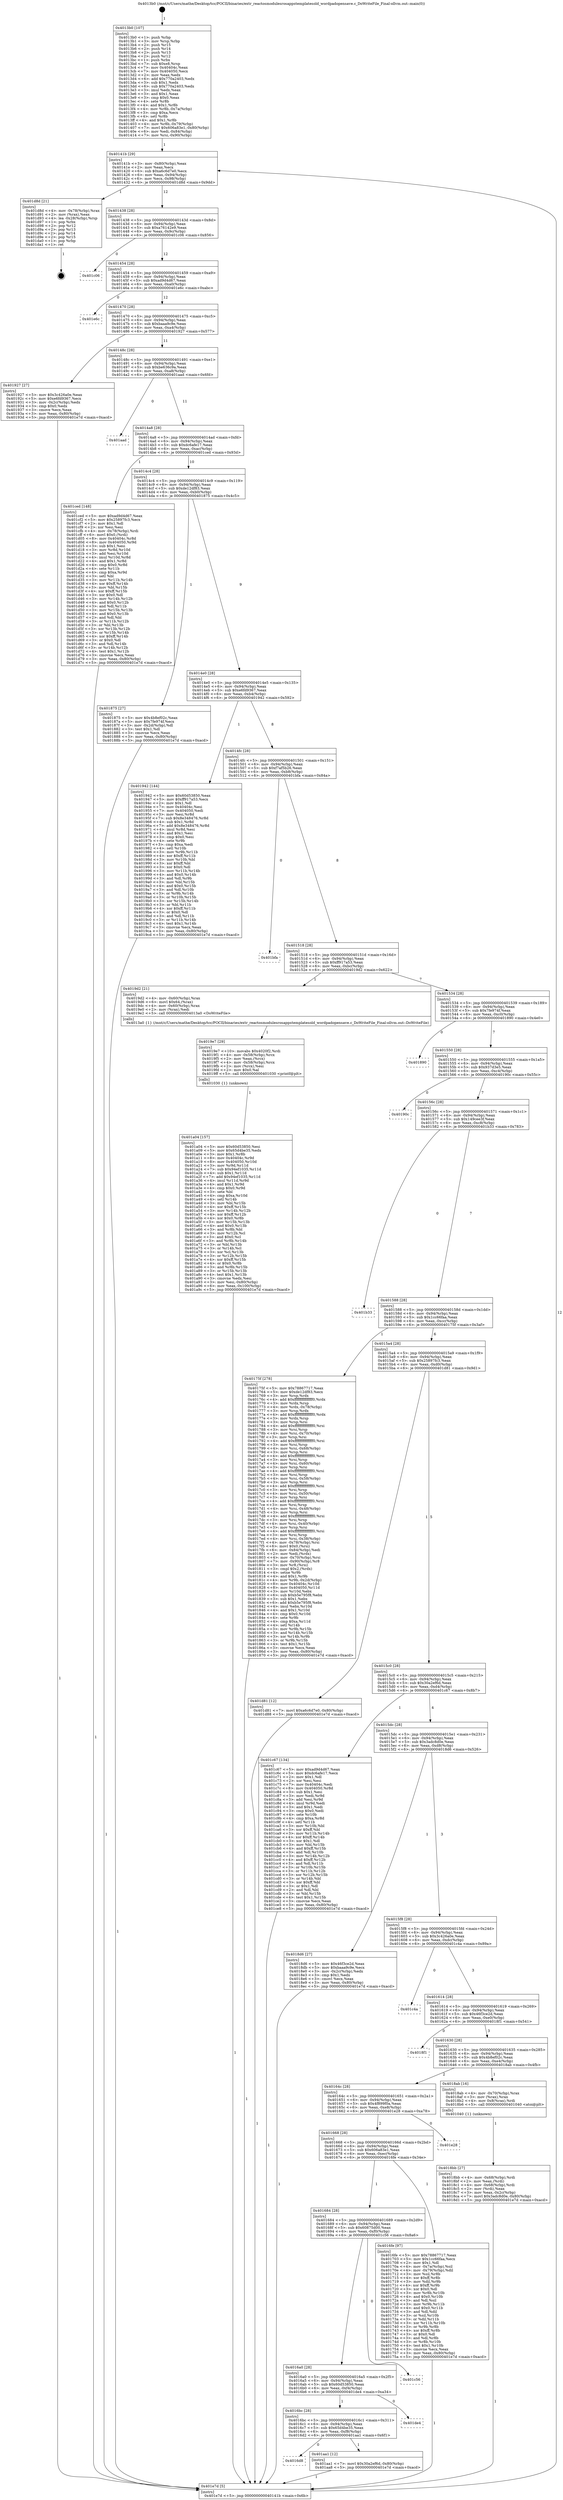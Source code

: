digraph "0x4013b0" {
  label = "0x4013b0 (/mnt/c/Users/mathe/Desktop/tcc/POCII/binaries/extr_reactosmodulesrosappstemplatesold_wordpadopensave.c_DoWriteFile_Final-ollvm.out::main(0))"
  labelloc = "t"
  node[shape=record]

  Entry [label="",width=0.3,height=0.3,shape=circle,fillcolor=black,style=filled]
  "0x40141b" [label="{
     0x40141b [29]\l
     | [instrs]\l
     &nbsp;&nbsp;0x40141b \<+3\>: mov -0x80(%rbp),%eax\l
     &nbsp;&nbsp;0x40141e \<+2\>: mov %eax,%ecx\l
     &nbsp;&nbsp;0x401420 \<+6\>: sub $0xa6c6d7e0,%ecx\l
     &nbsp;&nbsp;0x401426 \<+6\>: mov %eax,-0x94(%rbp)\l
     &nbsp;&nbsp;0x40142c \<+6\>: mov %ecx,-0x98(%rbp)\l
     &nbsp;&nbsp;0x401432 \<+6\>: je 0000000000401d8d \<main+0x9dd\>\l
  }"]
  "0x401d8d" [label="{
     0x401d8d [21]\l
     | [instrs]\l
     &nbsp;&nbsp;0x401d8d \<+4\>: mov -0x78(%rbp),%rax\l
     &nbsp;&nbsp;0x401d91 \<+2\>: mov (%rax),%eax\l
     &nbsp;&nbsp;0x401d93 \<+4\>: lea -0x28(%rbp),%rsp\l
     &nbsp;&nbsp;0x401d97 \<+1\>: pop %rbx\l
     &nbsp;&nbsp;0x401d98 \<+2\>: pop %r12\l
     &nbsp;&nbsp;0x401d9a \<+2\>: pop %r13\l
     &nbsp;&nbsp;0x401d9c \<+2\>: pop %r14\l
     &nbsp;&nbsp;0x401d9e \<+2\>: pop %r15\l
     &nbsp;&nbsp;0x401da0 \<+1\>: pop %rbp\l
     &nbsp;&nbsp;0x401da1 \<+1\>: ret\l
  }"]
  "0x401438" [label="{
     0x401438 [28]\l
     | [instrs]\l
     &nbsp;&nbsp;0x401438 \<+5\>: jmp 000000000040143d \<main+0x8d\>\l
     &nbsp;&nbsp;0x40143d \<+6\>: mov -0x94(%rbp),%eax\l
     &nbsp;&nbsp;0x401443 \<+5\>: sub $0xa76142e9,%eax\l
     &nbsp;&nbsp;0x401448 \<+6\>: mov %eax,-0x9c(%rbp)\l
     &nbsp;&nbsp;0x40144e \<+6\>: je 0000000000401c06 \<main+0x856\>\l
  }"]
  Exit [label="",width=0.3,height=0.3,shape=circle,fillcolor=black,style=filled,peripheries=2]
  "0x401c06" [label="{
     0x401c06\l
  }", style=dashed]
  "0x401454" [label="{
     0x401454 [28]\l
     | [instrs]\l
     &nbsp;&nbsp;0x401454 \<+5\>: jmp 0000000000401459 \<main+0xa9\>\l
     &nbsp;&nbsp;0x401459 \<+6\>: mov -0x94(%rbp),%eax\l
     &nbsp;&nbsp;0x40145f \<+5\>: sub $0xad9d4d67,%eax\l
     &nbsp;&nbsp;0x401464 \<+6\>: mov %eax,-0xa0(%rbp)\l
     &nbsp;&nbsp;0x40146a \<+6\>: je 0000000000401e6c \<main+0xabc\>\l
  }"]
  "0x4016d8" [label="{
     0x4016d8\l
  }", style=dashed]
  "0x401e6c" [label="{
     0x401e6c\l
  }", style=dashed]
  "0x401470" [label="{
     0x401470 [28]\l
     | [instrs]\l
     &nbsp;&nbsp;0x401470 \<+5\>: jmp 0000000000401475 \<main+0xc5\>\l
     &nbsp;&nbsp;0x401475 \<+6\>: mov -0x94(%rbp),%eax\l
     &nbsp;&nbsp;0x40147b \<+5\>: sub $0xbaaa9c9e,%eax\l
     &nbsp;&nbsp;0x401480 \<+6\>: mov %eax,-0xa4(%rbp)\l
     &nbsp;&nbsp;0x401486 \<+6\>: je 0000000000401927 \<main+0x577\>\l
  }"]
  "0x401aa1" [label="{
     0x401aa1 [12]\l
     | [instrs]\l
     &nbsp;&nbsp;0x401aa1 \<+7\>: movl $0x30a2ef6d,-0x80(%rbp)\l
     &nbsp;&nbsp;0x401aa8 \<+5\>: jmp 0000000000401e7d \<main+0xacd\>\l
  }"]
  "0x401927" [label="{
     0x401927 [27]\l
     | [instrs]\l
     &nbsp;&nbsp;0x401927 \<+5\>: mov $0x3c426a0e,%eax\l
     &nbsp;&nbsp;0x40192c \<+5\>: mov $0xe6fd9367,%ecx\l
     &nbsp;&nbsp;0x401931 \<+3\>: mov -0x2c(%rbp),%edx\l
     &nbsp;&nbsp;0x401934 \<+3\>: cmp $0x0,%edx\l
     &nbsp;&nbsp;0x401937 \<+3\>: cmove %ecx,%eax\l
     &nbsp;&nbsp;0x40193a \<+3\>: mov %eax,-0x80(%rbp)\l
     &nbsp;&nbsp;0x40193d \<+5\>: jmp 0000000000401e7d \<main+0xacd\>\l
  }"]
  "0x40148c" [label="{
     0x40148c [28]\l
     | [instrs]\l
     &nbsp;&nbsp;0x40148c \<+5\>: jmp 0000000000401491 \<main+0xe1\>\l
     &nbsp;&nbsp;0x401491 \<+6\>: mov -0x94(%rbp),%eax\l
     &nbsp;&nbsp;0x401497 \<+5\>: sub $0xbe636c9a,%eax\l
     &nbsp;&nbsp;0x40149c \<+6\>: mov %eax,-0xa8(%rbp)\l
     &nbsp;&nbsp;0x4014a2 \<+6\>: je 0000000000401aad \<main+0x6fd\>\l
  }"]
  "0x4016bc" [label="{
     0x4016bc [28]\l
     | [instrs]\l
     &nbsp;&nbsp;0x4016bc \<+5\>: jmp 00000000004016c1 \<main+0x311\>\l
     &nbsp;&nbsp;0x4016c1 \<+6\>: mov -0x94(%rbp),%eax\l
     &nbsp;&nbsp;0x4016c7 \<+5\>: sub $0x65d4be35,%eax\l
     &nbsp;&nbsp;0x4016cc \<+6\>: mov %eax,-0xf8(%rbp)\l
     &nbsp;&nbsp;0x4016d2 \<+6\>: je 0000000000401aa1 \<main+0x6f1\>\l
  }"]
  "0x401aad" [label="{
     0x401aad\l
  }", style=dashed]
  "0x4014a8" [label="{
     0x4014a8 [28]\l
     | [instrs]\l
     &nbsp;&nbsp;0x4014a8 \<+5\>: jmp 00000000004014ad \<main+0xfd\>\l
     &nbsp;&nbsp;0x4014ad \<+6\>: mov -0x94(%rbp),%eax\l
     &nbsp;&nbsp;0x4014b3 \<+5\>: sub $0xdc6afe17,%eax\l
     &nbsp;&nbsp;0x4014b8 \<+6\>: mov %eax,-0xac(%rbp)\l
     &nbsp;&nbsp;0x4014be \<+6\>: je 0000000000401ced \<main+0x93d\>\l
  }"]
  "0x401de4" [label="{
     0x401de4\l
  }", style=dashed]
  "0x401ced" [label="{
     0x401ced [148]\l
     | [instrs]\l
     &nbsp;&nbsp;0x401ced \<+5\>: mov $0xad9d4d67,%eax\l
     &nbsp;&nbsp;0x401cf2 \<+5\>: mov $0x25897fc3,%ecx\l
     &nbsp;&nbsp;0x401cf7 \<+2\>: mov $0x1,%dl\l
     &nbsp;&nbsp;0x401cf9 \<+2\>: xor %esi,%esi\l
     &nbsp;&nbsp;0x401cfb \<+4\>: mov -0x78(%rbp),%rdi\l
     &nbsp;&nbsp;0x401cff \<+6\>: movl $0x0,(%rdi)\l
     &nbsp;&nbsp;0x401d05 \<+8\>: mov 0x40404c,%r8d\l
     &nbsp;&nbsp;0x401d0d \<+8\>: mov 0x404050,%r9d\l
     &nbsp;&nbsp;0x401d15 \<+3\>: sub $0x1,%esi\l
     &nbsp;&nbsp;0x401d18 \<+3\>: mov %r8d,%r10d\l
     &nbsp;&nbsp;0x401d1b \<+3\>: add %esi,%r10d\l
     &nbsp;&nbsp;0x401d1e \<+4\>: imul %r10d,%r8d\l
     &nbsp;&nbsp;0x401d22 \<+4\>: and $0x1,%r8d\l
     &nbsp;&nbsp;0x401d26 \<+4\>: cmp $0x0,%r8d\l
     &nbsp;&nbsp;0x401d2a \<+4\>: sete %r11b\l
     &nbsp;&nbsp;0x401d2e \<+4\>: cmp $0xa,%r9d\l
     &nbsp;&nbsp;0x401d32 \<+3\>: setl %bl\l
     &nbsp;&nbsp;0x401d35 \<+3\>: mov %r11b,%r14b\l
     &nbsp;&nbsp;0x401d38 \<+4\>: xor $0xff,%r14b\l
     &nbsp;&nbsp;0x401d3c \<+3\>: mov %bl,%r15b\l
     &nbsp;&nbsp;0x401d3f \<+4\>: xor $0xff,%r15b\l
     &nbsp;&nbsp;0x401d43 \<+3\>: xor $0x0,%dl\l
     &nbsp;&nbsp;0x401d46 \<+3\>: mov %r14b,%r12b\l
     &nbsp;&nbsp;0x401d49 \<+4\>: and $0x0,%r12b\l
     &nbsp;&nbsp;0x401d4d \<+3\>: and %dl,%r11b\l
     &nbsp;&nbsp;0x401d50 \<+3\>: mov %r15b,%r13b\l
     &nbsp;&nbsp;0x401d53 \<+4\>: and $0x0,%r13b\l
     &nbsp;&nbsp;0x401d57 \<+2\>: and %dl,%bl\l
     &nbsp;&nbsp;0x401d59 \<+3\>: or %r11b,%r12b\l
     &nbsp;&nbsp;0x401d5c \<+3\>: or %bl,%r13b\l
     &nbsp;&nbsp;0x401d5f \<+3\>: xor %r13b,%r12b\l
     &nbsp;&nbsp;0x401d62 \<+3\>: or %r15b,%r14b\l
     &nbsp;&nbsp;0x401d65 \<+4\>: xor $0xff,%r14b\l
     &nbsp;&nbsp;0x401d69 \<+3\>: or $0x0,%dl\l
     &nbsp;&nbsp;0x401d6c \<+3\>: and %dl,%r14b\l
     &nbsp;&nbsp;0x401d6f \<+3\>: or %r14b,%r12b\l
     &nbsp;&nbsp;0x401d72 \<+4\>: test $0x1,%r12b\l
     &nbsp;&nbsp;0x401d76 \<+3\>: cmovne %ecx,%eax\l
     &nbsp;&nbsp;0x401d79 \<+3\>: mov %eax,-0x80(%rbp)\l
     &nbsp;&nbsp;0x401d7c \<+5\>: jmp 0000000000401e7d \<main+0xacd\>\l
  }"]
  "0x4014c4" [label="{
     0x4014c4 [28]\l
     | [instrs]\l
     &nbsp;&nbsp;0x4014c4 \<+5\>: jmp 00000000004014c9 \<main+0x119\>\l
     &nbsp;&nbsp;0x4014c9 \<+6\>: mov -0x94(%rbp),%eax\l
     &nbsp;&nbsp;0x4014cf \<+5\>: sub $0xde12df83,%eax\l
     &nbsp;&nbsp;0x4014d4 \<+6\>: mov %eax,-0xb0(%rbp)\l
     &nbsp;&nbsp;0x4014da \<+6\>: je 0000000000401875 \<main+0x4c5\>\l
  }"]
  "0x4016a0" [label="{
     0x4016a0 [28]\l
     | [instrs]\l
     &nbsp;&nbsp;0x4016a0 \<+5\>: jmp 00000000004016a5 \<main+0x2f5\>\l
     &nbsp;&nbsp;0x4016a5 \<+6\>: mov -0x94(%rbp),%eax\l
     &nbsp;&nbsp;0x4016ab \<+5\>: sub $0x60d53850,%eax\l
     &nbsp;&nbsp;0x4016b0 \<+6\>: mov %eax,-0xf4(%rbp)\l
     &nbsp;&nbsp;0x4016b6 \<+6\>: je 0000000000401de4 \<main+0xa34\>\l
  }"]
  "0x401875" [label="{
     0x401875 [27]\l
     | [instrs]\l
     &nbsp;&nbsp;0x401875 \<+5\>: mov $0x4b8ef02c,%eax\l
     &nbsp;&nbsp;0x40187a \<+5\>: mov $0x7fe974f,%ecx\l
     &nbsp;&nbsp;0x40187f \<+3\>: mov -0x2d(%rbp),%dl\l
     &nbsp;&nbsp;0x401882 \<+3\>: test $0x1,%dl\l
     &nbsp;&nbsp;0x401885 \<+3\>: cmovne %ecx,%eax\l
     &nbsp;&nbsp;0x401888 \<+3\>: mov %eax,-0x80(%rbp)\l
     &nbsp;&nbsp;0x40188b \<+5\>: jmp 0000000000401e7d \<main+0xacd\>\l
  }"]
  "0x4014e0" [label="{
     0x4014e0 [28]\l
     | [instrs]\l
     &nbsp;&nbsp;0x4014e0 \<+5\>: jmp 00000000004014e5 \<main+0x135\>\l
     &nbsp;&nbsp;0x4014e5 \<+6\>: mov -0x94(%rbp),%eax\l
     &nbsp;&nbsp;0x4014eb \<+5\>: sub $0xe6fd9367,%eax\l
     &nbsp;&nbsp;0x4014f0 \<+6\>: mov %eax,-0xb4(%rbp)\l
     &nbsp;&nbsp;0x4014f6 \<+6\>: je 0000000000401942 \<main+0x592\>\l
  }"]
  "0x401c56" [label="{
     0x401c56\l
  }", style=dashed]
  "0x401942" [label="{
     0x401942 [144]\l
     | [instrs]\l
     &nbsp;&nbsp;0x401942 \<+5\>: mov $0x60d53850,%eax\l
     &nbsp;&nbsp;0x401947 \<+5\>: mov $0xff917a53,%ecx\l
     &nbsp;&nbsp;0x40194c \<+2\>: mov $0x1,%dl\l
     &nbsp;&nbsp;0x40194e \<+7\>: mov 0x40404c,%esi\l
     &nbsp;&nbsp;0x401955 \<+7\>: mov 0x404050,%edi\l
     &nbsp;&nbsp;0x40195c \<+3\>: mov %esi,%r8d\l
     &nbsp;&nbsp;0x40195f \<+7\>: sub $0x8e348476,%r8d\l
     &nbsp;&nbsp;0x401966 \<+4\>: sub $0x1,%r8d\l
     &nbsp;&nbsp;0x40196a \<+7\>: add $0x8e348476,%r8d\l
     &nbsp;&nbsp;0x401971 \<+4\>: imul %r8d,%esi\l
     &nbsp;&nbsp;0x401975 \<+3\>: and $0x1,%esi\l
     &nbsp;&nbsp;0x401978 \<+3\>: cmp $0x0,%esi\l
     &nbsp;&nbsp;0x40197b \<+4\>: sete %r9b\l
     &nbsp;&nbsp;0x40197f \<+3\>: cmp $0xa,%edi\l
     &nbsp;&nbsp;0x401982 \<+4\>: setl %r10b\l
     &nbsp;&nbsp;0x401986 \<+3\>: mov %r9b,%r11b\l
     &nbsp;&nbsp;0x401989 \<+4\>: xor $0xff,%r11b\l
     &nbsp;&nbsp;0x40198d \<+3\>: mov %r10b,%bl\l
     &nbsp;&nbsp;0x401990 \<+3\>: xor $0xff,%bl\l
     &nbsp;&nbsp;0x401993 \<+3\>: xor $0x0,%dl\l
     &nbsp;&nbsp;0x401996 \<+3\>: mov %r11b,%r14b\l
     &nbsp;&nbsp;0x401999 \<+4\>: and $0x0,%r14b\l
     &nbsp;&nbsp;0x40199d \<+3\>: and %dl,%r9b\l
     &nbsp;&nbsp;0x4019a0 \<+3\>: mov %bl,%r15b\l
     &nbsp;&nbsp;0x4019a3 \<+4\>: and $0x0,%r15b\l
     &nbsp;&nbsp;0x4019a7 \<+3\>: and %dl,%r10b\l
     &nbsp;&nbsp;0x4019aa \<+3\>: or %r9b,%r14b\l
     &nbsp;&nbsp;0x4019ad \<+3\>: or %r10b,%r15b\l
     &nbsp;&nbsp;0x4019b0 \<+3\>: xor %r15b,%r14b\l
     &nbsp;&nbsp;0x4019b3 \<+3\>: or %bl,%r11b\l
     &nbsp;&nbsp;0x4019b6 \<+4\>: xor $0xff,%r11b\l
     &nbsp;&nbsp;0x4019ba \<+3\>: or $0x0,%dl\l
     &nbsp;&nbsp;0x4019bd \<+3\>: and %dl,%r11b\l
     &nbsp;&nbsp;0x4019c0 \<+3\>: or %r11b,%r14b\l
     &nbsp;&nbsp;0x4019c3 \<+4\>: test $0x1,%r14b\l
     &nbsp;&nbsp;0x4019c7 \<+3\>: cmovne %ecx,%eax\l
     &nbsp;&nbsp;0x4019ca \<+3\>: mov %eax,-0x80(%rbp)\l
     &nbsp;&nbsp;0x4019cd \<+5\>: jmp 0000000000401e7d \<main+0xacd\>\l
  }"]
  "0x4014fc" [label="{
     0x4014fc [28]\l
     | [instrs]\l
     &nbsp;&nbsp;0x4014fc \<+5\>: jmp 0000000000401501 \<main+0x151\>\l
     &nbsp;&nbsp;0x401501 \<+6\>: mov -0x94(%rbp),%eax\l
     &nbsp;&nbsp;0x401507 \<+5\>: sub $0xf7af5b26,%eax\l
     &nbsp;&nbsp;0x40150c \<+6\>: mov %eax,-0xb8(%rbp)\l
     &nbsp;&nbsp;0x401512 \<+6\>: je 0000000000401bfa \<main+0x84a\>\l
  }"]
  "0x401a04" [label="{
     0x401a04 [157]\l
     | [instrs]\l
     &nbsp;&nbsp;0x401a04 \<+5\>: mov $0x60d53850,%esi\l
     &nbsp;&nbsp;0x401a09 \<+5\>: mov $0x65d4be35,%edx\l
     &nbsp;&nbsp;0x401a0e \<+3\>: mov $0x1,%r8b\l
     &nbsp;&nbsp;0x401a11 \<+8\>: mov 0x40404c,%r9d\l
     &nbsp;&nbsp;0x401a19 \<+8\>: mov 0x404050,%r10d\l
     &nbsp;&nbsp;0x401a21 \<+3\>: mov %r9d,%r11d\l
     &nbsp;&nbsp;0x401a24 \<+7\>: sub $0x94ef1035,%r11d\l
     &nbsp;&nbsp;0x401a2b \<+4\>: sub $0x1,%r11d\l
     &nbsp;&nbsp;0x401a2f \<+7\>: add $0x94ef1035,%r11d\l
     &nbsp;&nbsp;0x401a36 \<+4\>: imul %r11d,%r9d\l
     &nbsp;&nbsp;0x401a3a \<+4\>: and $0x1,%r9d\l
     &nbsp;&nbsp;0x401a3e \<+4\>: cmp $0x0,%r9d\l
     &nbsp;&nbsp;0x401a42 \<+3\>: sete %bl\l
     &nbsp;&nbsp;0x401a45 \<+4\>: cmp $0xa,%r10d\l
     &nbsp;&nbsp;0x401a49 \<+4\>: setl %r14b\l
     &nbsp;&nbsp;0x401a4d \<+3\>: mov %bl,%r15b\l
     &nbsp;&nbsp;0x401a50 \<+4\>: xor $0xff,%r15b\l
     &nbsp;&nbsp;0x401a54 \<+3\>: mov %r14b,%r12b\l
     &nbsp;&nbsp;0x401a57 \<+4\>: xor $0xff,%r12b\l
     &nbsp;&nbsp;0x401a5b \<+4\>: xor $0x0,%r8b\l
     &nbsp;&nbsp;0x401a5f \<+3\>: mov %r15b,%r13b\l
     &nbsp;&nbsp;0x401a62 \<+4\>: and $0x0,%r13b\l
     &nbsp;&nbsp;0x401a66 \<+3\>: and %r8b,%bl\l
     &nbsp;&nbsp;0x401a69 \<+3\>: mov %r12b,%cl\l
     &nbsp;&nbsp;0x401a6c \<+3\>: and $0x0,%cl\l
     &nbsp;&nbsp;0x401a6f \<+3\>: and %r8b,%r14b\l
     &nbsp;&nbsp;0x401a72 \<+3\>: or %bl,%r13b\l
     &nbsp;&nbsp;0x401a75 \<+3\>: or %r14b,%cl\l
     &nbsp;&nbsp;0x401a78 \<+3\>: xor %cl,%r13b\l
     &nbsp;&nbsp;0x401a7b \<+3\>: or %r12b,%r15b\l
     &nbsp;&nbsp;0x401a7e \<+4\>: xor $0xff,%r15b\l
     &nbsp;&nbsp;0x401a82 \<+4\>: or $0x0,%r8b\l
     &nbsp;&nbsp;0x401a86 \<+3\>: and %r8b,%r15b\l
     &nbsp;&nbsp;0x401a89 \<+3\>: or %r15b,%r13b\l
     &nbsp;&nbsp;0x401a8c \<+4\>: test $0x1,%r13b\l
     &nbsp;&nbsp;0x401a90 \<+3\>: cmovne %edx,%esi\l
     &nbsp;&nbsp;0x401a93 \<+3\>: mov %esi,-0x80(%rbp)\l
     &nbsp;&nbsp;0x401a96 \<+6\>: mov %eax,-0x100(%rbp)\l
     &nbsp;&nbsp;0x401a9c \<+5\>: jmp 0000000000401e7d \<main+0xacd\>\l
  }"]
  "0x401bfa" [label="{
     0x401bfa\l
  }", style=dashed]
  "0x401518" [label="{
     0x401518 [28]\l
     | [instrs]\l
     &nbsp;&nbsp;0x401518 \<+5\>: jmp 000000000040151d \<main+0x16d\>\l
     &nbsp;&nbsp;0x40151d \<+6\>: mov -0x94(%rbp),%eax\l
     &nbsp;&nbsp;0x401523 \<+5\>: sub $0xff917a53,%eax\l
     &nbsp;&nbsp;0x401528 \<+6\>: mov %eax,-0xbc(%rbp)\l
     &nbsp;&nbsp;0x40152e \<+6\>: je 00000000004019d2 \<main+0x622\>\l
  }"]
  "0x4019e7" [label="{
     0x4019e7 [29]\l
     | [instrs]\l
     &nbsp;&nbsp;0x4019e7 \<+10\>: movabs $0x4020f2,%rdi\l
     &nbsp;&nbsp;0x4019f1 \<+4\>: mov -0x58(%rbp),%rcx\l
     &nbsp;&nbsp;0x4019f5 \<+2\>: mov %eax,(%rcx)\l
     &nbsp;&nbsp;0x4019f7 \<+4\>: mov -0x58(%rbp),%rcx\l
     &nbsp;&nbsp;0x4019fb \<+2\>: mov (%rcx),%esi\l
     &nbsp;&nbsp;0x4019fd \<+2\>: mov $0x0,%al\l
     &nbsp;&nbsp;0x4019ff \<+5\>: call 0000000000401030 \<printf@plt\>\l
     | [calls]\l
     &nbsp;&nbsp;0x401030 \{1\} (unknown)\l
  }"]
  "0x4019d2" [label="{
     0x4019d2 [21]\l
     | [instrs]\l
     &nbsp;&nbsp;0x4019d2 \<+4\>: mov -0x60(%rbp),%rax\l
     &nbsp;&nbsp;0x4019d6 \<+6\>: movl $0x64,(%rax)\l
     &nbsp;&nbsp;0x4019dc \<+4\>: mov -0x60(%rbp),%rax\l
     &nbsp;&nbsp;0x4019e0 \<+2\>: mov (%rax),%edi\l
     &nbsp;&nbsp;0x4019e2 \<+5\>: call 00000000004013a0 \<DoWriteFile\>\l
     | [calls]\l
     &nbsp;&nbsp;0x4013a0 \{1\} (/mnt/c/Users/mathe/Desktop/tcc/POCII/binaries/extr_reactosmodulesrosappstemplatesold_wordpadopensave.c_DoWriteFile_Final-ollvm.out::DoWriteFile)\l
  }"]
  "0x401534" [label="{
     0x401534 [28]\l
     | [instrs]\l
     &nbsp;&nbsp;0x401534 \<+5\>: jmp 0000000000401539 \<main+0x189\>\l
     &nbsp;&nbsp;0x401539 \<+6\>: mov -0x94(%rbp),%eax\l
     &nbsp;&nbsp;0x40153f \<+5\>: sub $0x7fe974f,%eax\l
     &nbsp;&nbsp;0x401544 \<+6\>: mov %eax,-0xc0(%rbp)\l
     &nbsp;&nbsp;0x40154a \<+6\>: je 0000000000401890 \<main+0x4e0\>\l
  }"]
  "0x4018bb" [label="{
     0x4018bb [27]\l
     | [instrs]\l
     &nbsp;&nbsp;0x4018bb \<+4\>: mov -0x68(%rbp),%rdi\l
     &nbsp;&nbsp;0x4018bf \<+2\>: mov %eax,(%rdi)\l
     &nbsp;&nbsp;0x4018c1 \<+4\>: mov -0x68(%rbp),%rdi\l
     &nbsp;&nbsp;0x4018c5 \<+2\>: mov (%rdi),%eax\l
     &nbsp;&nbsp;0x4018c7 \<+3\>: mov %eax,-0x2c(%rbp)\l
     &nbsp;&nbsp;0x4018ca \<+7\>: movl $0x3adc8d0e,-0x80(%rbp)\l
     &nbsp;&nbsp;0x4018d1 \<+5\>: jmp 0000000000401e7d \<main+0xacd\>\l
  }"]
  "0x401890" [label="{
     0x401890\l
  }", style=dashed]
  "0x401550" [label="{
     0x401550 [28]\l
     | [instrs]\l
     &nbsp;&nbsp;0x401550 \<+5\>: jmp 0000000000401555 \<main+0x1a5\>\l
     &nbsp;&nbsp;0x401555 \<+6\>: mov -0x94(%rbp),%eax\l
     &nbsp;&nbsp;0x40155b \<+5\>: sub $0x937d3e5,%eax\l
     &nbsp;&nbsp;0x401560 \<+6\>: mov %eax,-0xc4(%rbp)\l
     &nbsp;&nbsp;0x401566 \<+6\>: je 000000000040190c \<main+0x55c\>\l
  }"]
  "0x4013b0" [label="{
     0x4013b0 [107]\l
     | [instrs]\l
     &nbsp;&nbsp;0x4013b0 \<+1\>: push %rbp\l
     &nbsp;&nbsp;0x4013b1 \<+3\>: mov %rsp,%rbp\l
     &nbsp;&nbsp;0x4013b4 \<+2\>: push %r15\l
     &nbsp;&nbsp;0x4013b6 \<+2\>: push %r14\l
     &nbsp;&nbsp;0x4013b8 \<+2\>: push %r13\l
     &nbsp;&nbsp;0x4013ba \<+2\>: push %r12\l
     &nbsp;&nbsp;0x4013bc \<+1\>: push %rbx\l
     &nbsp;&nbsp;0x4013bd \<+7\>: sub $0xe8,%rsp\l
     &nbsp;&nbsp;0x4013c4 \<+7\>: mov 0x40404c,%eax\l
     &nbsp;&nbsp;0x4013cb \<+7\>: mov 0x404050,%ecx\l
     &nbsp;&nbsp;0x4013d2 \<+2\>: mov %eax,%edx\l
     &nbsp;&nbsp;0x4013d4 \<+6\>: add $0x770a2403,%edx\l
     &nbsp;&nbsp;0x4013da \<+3\>: sub $0x1,%edx\l
     &nbsp;&nbsp;0x4013dd \<+6\>: sub $0x770a2403,%edx\l
     &nbsp;&nbsp;0x4013e3 \<+3\>: imul %edx,%eax\l
     &nbsp;&nbsp;0x4013e6 \<+3\>: and $0x1,%eax\l
     &nbsp;&nbsp;0x4013e9 \<+3\>: cmp $0x0,%eax\l
     &nbsp;&nbsp;0x4013ec \<+4\>: sete %r8b\l
     &nbsp;&nbsp;0x4013f0 \<+4\>: and $0x1,%r8b\l
     &nbsp;&nbsp;0x4013f4 \<+4\>: mov %r8b,-0x7a(%rbp)\l
     &nbsp;&nbsp;0x4013f8 \<+3\>: cmp $0xa,%ecx\l
     &nbsp;&nbsp;0x4013fb \<+4\>: setl %r8b\l
     &nbsp;&nbsp;0x4013ff \<+4\>: and $0x1,%r8b\l
     &nbsp;&nbsp;0x401403 \<+4\>: mov %r8b,-0x79(%rbp)\l
     &nbsp;&nbsp;0x401407 \<+7\>: movl $0x606a83e1,-0x80(%rbp)\l
     &nbsp;&nbsp;0x40140e \<+6\>: mov %edi,-0x84(%rbp)\l
     &nbsp;&nbsp;0x401414 \<+7\>: mov %rsi,-0x90(%rbp)\l
  }"]
  "0x40190c" [label="{
     0x40190c\l
  }", style=dashed]
  "0x40156c" [label="{
     0x40156c [28]\l
     | [instrs]\l
     &nbsp;&nbsp;0x40156c \<+5\>: jmp 0000000000401571 \<main+0x1c1\>\l
     &nbsp;&nbsp;0x401571 \<+6\>: mov -0x94(%rbp),%eax\l
     &nbsp;&nbsp;0x401577 \<+5\>: sub $0x149cee3f,%eax\l
     &nbsp;&nbsp;0x40157c \<+6\>: mov %eax,-0xc8(%rbp)\l
     &nbsp;&nbsp;0x401582 \<+6\>: je 0000000000401b33 \<main+0x783\>\l
  }"]
  "0x401e7d" [label="{
     0x401e7d [5]\l
     | [instrs]\l
     &nbsp;&nbsp;0x401e7d \<+5\>: jmp 000000000040141b \<main+0x6b\>\l
  }"]
  "0x401b33" [label="{
     0x401b33\l
  }", style=dashed]
  "0x401588" [label="{
     0x401588 [28]\l
     | [instrs]\l
     &nbsp;&nbsp;0x401588 \<+5\>: jmp 000000000040158d \<main+0x1dd\>\l
     &nbsp;&nbsp;0x40158d \<+6\>: mov -0x94(%rbp),%eax\l
     &nbsp;&nbsp;0x401593 \<+5\>: sub $0x1cc66faa,%eax\l
     &nbsp;&nbsp;0x401598 \<+6\>: mov %eax,-0xcc(%rbp)\l
     &nbsp;&nbsp;0x40159e \<+6\>: je 000000000040175f \<main+0x3af\>\l
  }"]
  "0x401684" [label="{
     0x401684 [28]\l
     | [instrs]\l
     &nbsp;&nbsp;0x401684 \<+5\>: jmp 0000000000401689 \<main+0x2d9\>\l
     &nbsp;&nbsp;0x401689 \<+6\>: mov -0x94(%rbp),%eax\l
     &nbsp;&nbsp;0x40168f \<+5\>: sub $0x60875d00,%eax\l
     &nbsp;&nbsp;0x401694 \<+6\>: mov %eax,-0xf0(%rbp)\l
     &nbsp;&nbsp;0x40169a \<+6\>: je 0000000000401c56 \<main+0x8a6\>\l
  }"]
  "0x40175f" [label="{
     0x40175f [278]\l
     | [instrs]\l
     &nbsp;&nbsp;0x40175f \<+5\>: mov $0x78867717,%eax\l
     &nbsp;&nbsp;0x401764 \<+5\>: mov $0xde12df83,%ecx\l
     &nbsp;&nbsp;0x401769 \<+3\>: mov %rsp,%rdx\l
     &nbsp;&nbsp;0x40176c \<+4\>: add $0xfffffffffffffff0,%rdx\l
     &nbsp;&nbsp;0x401770 \<+3\>: mov %rdx,%rsp\l
     &nbsp;&nbsp;0x401773 \<+4\>: mov %rdx,-0x78(%rbp)\l
     &nbsp;&nbsp;0x401777 \<+3\>: mov %rsp,%rdx\l
     &nbsp;&nbsp;0x40177a \<+4\>: add $0xfffffffffffffff0,%rdx\l
     &nbsp;&nbsp;0x40177e \<+3\>: mov %rdx,%rsp\l
     &nbsp;&nbsp;0x401781 \<+3\>: mov %rsp,%rsi\l
     &nbsp;&nbsp;0x401784 \<+4\>: add $0xfffffffffffffff0,%rsi\l
     &nbsp;&nbsp;0x401788 \<+3\>: mov %rsi,%rsp\l
     &nbsp;&nbsp;0x40178b \<+4\>: mov %rsi,-0x70(%rbp)\l
     &nbsp;&nbsp;0x40178f \<+3\>: mov %rsp,%rsi\l
     &nbsp;&nbsp;0x401792 \<+4\>: add $0xfffffffffffffff0,%rsi\l
     &nbsp;&nbsp;0x401796 \<+3\>: mov %rsi,%rsp\l
     &nbsp;&nbsp;0x401799 \<+4\>: mov %rsi,-0x68(%rbp)\l
     &nbsp;&nbsp;0x40179d \<+3\>: mov %rsp,%rsi\l
     &nbsp;&nbsp;0x4017a0 \<+4\>: add $0xfffffffffffffff0,%rsi\l
     &nbsp;&nbsp;0x4017a4 \<+3\>: mov %rsi,%rsp\l
     &nbsp;&nbsp;0x4017a7 \<+4\>: mov %rsi,-0x60(%rbp)\l
     &nbsp;&nbsp;0x4017ab \<+3\>: mov %rsp,%rsi\l
     &nbsp;&nbsp;0x4017ae \<+4\>: add $0xfffffffffffffff0,%rsi\l
     &nbsp;&nbsp;0x4017b2 \<+3\>: mov %rsi,%rsp\l
     &nbsp;&nbsp;0x4017b5 \<+4\>: mov %rsi,-0x58(%rbp)\l
     &nbsp;&nbsp;0x4017b9 \<+3\>: mov %rsp,%rsi\l
     &nbsp;&nbsp;0x4017bc \<+4\>: add $0xfffffffffffffff0,%rsi\l
     &nbsp;&nbsp;0x4017c0 \<+3\>: mov %rsi,%rsp\l
     &nbsp;&nbsp;0x4017c3 \<+4\>: mov %rsi,-0x50(%rbp)\l
     &nbsp;&nbsp;0x4017c7 \<+3\>: mov %rsp,%rsi\l
     &nbsp;&nbsp;0x4017ca \<+4\>: add $0xfffffffffffffff0,%rsi\l
     &nbsp;&nbsp;0x4017ce \<+3\>: mov %rsi,%rsp\l
     &nbsp;&nbsp;0x4017d1 \<+4\>: mov %rsi,-0x48(%rbp)\l
     &nbsp;&nbsp;0x4017d5 \<+3\>: mov %rsp,%rsi\l
     &nbsp;&nbsp;0x4017d8 \<+4\>: add $0xfffffffffffffff0,%rsi\l
     &nbsp;&nbsp;0x4017dc \<+3\>: mov %rsi,%rsp\l
     &nbsp;&nbsp;0x4017df \<+4\>: mov %rsi,-0x40(%rbp)\l
     &nbsp;&nbsp;0x4017e3 \<+3\>: mov %rsp,%rsi\l
     &nbsp;&nbsp;0x4017e6 \<+4\>: add $0xfffffffffffffff0,%rsi\l
     &nbsp;&nbsp;0x4017ea \<+3\>: mov %rsi,%rsp\l
     &nbsp;&nbsp;0x4017ed \<+4\>: mov %rsi,-0x38(%rbp)\l
     &nbsp;&nbsp;0x4017f1 \<+4\>: mov -0x78(%rbp),%rsi\l
     &nbsp;&nbsp;0x4017f5 \<+6\>: movl $0x0,(%rsi)\l
     &nbsp;&nbsp;0x4017fb \<+6\>: mov -0x84(%rbp),%edi\l
     &nbsp;&nbsp;0x401801 \<+2\>: mov %edi,(%rdx)\l
     &nbsp;&nbsp;0x401803 \<+4\>: mov -0x70(%rbp),%rsi\l
     &nbsp;&nbsp;0x401807 \<+7\>: mov -0x90(%rbp),%r8\l
     &nbsp;&nbsp;0x40180e \<+3\>: mov %r8,(%rsi)\l
     &nbsp;&nbsp;0x401811 \<+3\>: cmpl $0x2,(%rdx)\l
     &nbsp;&nbsp;0x401814 \<+4\>: setne %r9b\l
     &nbsp;&nbsp;0x401818 \<+4\>: and $0x1,%r9b\l
     &nbsp;&nbsp;0x40181c \<+4\>: mov %r9b,-0x2d(%rbp)\l
     &nbsp;&nbsp;0x401820 \<+8\>: mov 0x40404c,%r10d\l
     &nbsp;&nbsp;0x401828 \<+8\>: mov 0x404050,%r11d\l
     &nbsp;&nbsp;0x401830 \<+3\>: mov %r10d,%ebx\l
     &nbsp;&nbsp;0x401833 \<+6\>: sub $0xb5e795f8,%ebx\l
     &nbsp;&nbsp;0x401839 \<+3\>: sub $0x1,%ebx\l
     &nbsp;&nbsp;0x40183c \<+6\>: add $0xb5e795f8,%ebx\l
     &nbsp;&nbsp;0x401842 \<+4\>: imul %ebx,%r10d\l
     &nbsp;&nbsp;0x401846 \<+4\>: and $0x1,%r10d\l
     &nbsp;&nbsp;0x40184a \<+4\>: cmp $0x0,%r10d\l
     &nbsp;&nbsp;0x40184e \<+4\>: sete %r9b\l
     &nbsp;&nbsp;0x401852 \<+4\>: cmp $0xa,%r11d\l
     &nbsp;&nbsp;0x401856 \<+4\>: setl %r14b\l
     &nbsp;&nbsp;0x40185a \<+3\>: mov %r9b,%r15b\l
     &nbsp;&nbsp;0x40185d \<+3\>: and %r14b,%r15b\l
     &nbsp;&nbsp;0x401860 \<+3\>: xor %r14b,%r9b\l
     &nbsp;&nbsp;0x401863 \<+3\>: or %r9b,%r15b\l
     &nbsp;&nbsp;0x401866 \<+4\>: test $0x1,%r15b\l
     &nbsp;&nbsp;0x40186a \<+3\>: cmovne %ecx,%eax\l
     &nbsp;&nbsp;0x40186d \<+3\>: mov %eax,-0x80(%rbp)\l
     &nbsp;&nbsp;0x401870 \<+5\>: jmp 0000000000401e7d \<main+0xacd\>\l
  }"]
  "0x4015a4" [label="{
     0x4015a4 [28]\l
     | [instrs]\l
     &nbsp;&nbsp;0x4015a4 \<+5\>: jmp 00000000004015a9 \<main+0x1f9\>\l
     &nbsp;&nbsp;0x4015a9 \<+6\>: mov -0x94(%rbp),%eax\l
     &nbsp;&nbsp;0x4015af \<+5\>: sub $0x25897fc3,%eax\l
     &nbsp;&nbsp;0x4015b4 \<+6\>: mov %eax,-0xd0(%rbp)\l
     &nbsp;&nbsp;0x4015ba \<+6\>: je 0000000000401d81 \<main+0x9d1\>\l
  }"]
  "0x4016fe" [label="{
     0x4016fe [97]\l
     | [instrs]\l
     &nbsp;&nbsp;0x4016fe \<+5\>: mov $0x78867717,%eax\l
     &nbsp;&nbsp;0x401703 \<+5\>: mov $0x1cc66faa,%ecx\l
     &nbsp;&nbsp;0x401708 \<+2\>: mov $0x1,%dl\l
     &nbsp;&nbsp;0x40170a \<+4\>: mov -0x7a(%rbp),%sil\l
     &nbsp;&nbsp;0x40170e \<+4\>: mov -0x79(%rbp),%dil\l
     &nbsp;&nbsp;0x401712 \<+3\>: mov %sil,%r8b\l
     &nbsp;&nbsp;0x401715 \<+4\>: xor $0xff,%r8b\l
     &nbsp;&nbsp;0x401719 \<+3\>: mov %dil,%r9b\l
     &nbsp;&nbsp;0x40171c \<+4\>: xor $0xff,%r9b\l
     &nbsp;&nbsp;0x401720 \<+3\>: xor $0x0,%dl\l
     &nbsp;&nbsp;0x401723 \<+3\>: mov %r8b,%r10b\l
     &nbsp;&nbsp;0x401726 \<+4\>: and $0x0,%r10b\l
     &nbsp;&nbsp;0x40172a \<+3\>: and %dl,%sil\l
     &nbsp;&nbsp;0x40172d \<+3\>: mov %r9b,%r11b\l
     &nbsp;&nbsp;0x401730 \<+4\>: and $0x0,%r11b\l
     &nbsp;&nbsp;0x401734 \<+3\>: and %dl,%dil\l
     &nbsp;&nbsp;0x401737 \<+3\>: or %sil,%r10b\l
     &nbsp;&nbsp;0x40173a \<+3\>: or %dil,%r11b\l
     &nbsp;&nbsp;0x40173d \<+3\>: xor %r11b,%r10b\l
     &nbsp;&nbsp;0x401740 \<+3\>: or %r9b,%r8b\l
     &nbsp;&nbsp;0x401743 \<+4\>: xor $0xff,%r8b\l
     &nbsp;&nbsp;0x401747 \<+3\>: or $0x0,%dl\l
     &nbsp;&nbsp;0x40174a \<+3\>: and %dl,%r8b\l
     &nbsp;&nbsp;0x40174d \<+3\>: or %r8b,%r10b\l
     &nbsp;&nbsp;0x401750 \<+4\>: test $0x1,%r10b\l
     &nbsp;&nbsp;0x401754 \<+3\>: cmovne %ecx,%eax\l
     &nbsp;&nbsp;0x401757 \<+3\>: mov %eax,-0x80(%rbp)\l
     &nbsp;&nbsp;0x40175a \<+5\>: jmp 0000000000401e7d \<main+0xacd\>\l
  }"]
  "0x401d81" [label="{
     0x401d81 [12]\l
     | [instrs]\l
     &nbsp;&nbsp;0x401d81 \<+7\>: movl $0xa6c6d7e0,-0x80(%rbp)\l
     &nbsp;&nbsp;0x401d88 \<+5\>: jmp 0000000000401e7d \<main+0xacd\>\l
  }"]
  "0x4015c0" [label="{
     0x4015c0 [28]\l
     | [instrs]\l
     &nbsp;&nbsp;0x4015c0 \<+5\>: jmp 00000000004015c5 \<main+0x215\>\l
     &nbsp;&nbsp;0x4015c5 \<+6\>: mov -0x94(%rbp),%eax\l
     &nbsp;&nbsp;0x4015cb \<+5\>: sub $0x30a2ef6d,%eax\l
     &nbsp;&nbsp;0x4015d0 \<+6\>: mov %eax,-0xd4(%rbp)\l
     &nbsp;&nbsp;0x4015d6 \<+6\>: je 0000000000401c67 \<main+0x8b7\>\l
  }"]
  "0x401668" [label="{
     0x401668 [28]\l
     | [instrs]\l
     &nbsp;&nbsp;0x401668 \<+5\>: jmp 000000000040166d \<main+0x2bd\>\l
     &nbsp;&nbsp;0x40166d \<+6\>: mov -0x94(%rbp),%eax\l
     &nbsp;&nbsp;0x401673 \<+5\>: sub $0x606a83e1,%eax\l
     &nbsp;&nbsp;0x401678 \<+6\>: mov %eax,-0xec(%rbp)\l
     &nbsp;&nbsp;0x40167e \<+6\>: je 00000000004016fe \<main+0x34e\>\l
  }"]
  "0x401c67" [label="{
     0x401c67 [134]\l
     | [instrs]\l
     &nbsp;&nbsp;0x401c67 \<+5\>: mov $0xad9d4d67,%eax\l
     &nbsp;&nbsp;0x401c6c \<+5\>: mov $0xdc6afe17,%ecx\l
     &nbsp;&nbsp;0x401c71 \<+2\>: mov $0x1,%dl\l
     &nbsp;&nbsp;0x401c73 \<+2\>: xor %esi,%esi\l
     &nbsp;&nbsp;0x401c75 \<+7\>: mov 0x40404c,%edi\l
     &nbsp;&nbsp;0x401c7c \<+8\>: mov 0x404050,%r8d\l
     &nbsp;&nbsp;0x401c84 \<+3\>: sub $0x1,%esi\l
     &nbsp;&nbsp;0x401c87 \<+3\>: mov %edi,%r9d\l
     &nbsp;&nbsp;0x401c8a \<+3\>: add %esi,%r9d\l
     &nbsp;&nbsp;0x401c8d \<+4\>: imul %r9d,%edi\l
     &nbsp;&nbsp;0x401c91 \<+3\>: and $0x1,%edi\l
     &nbsp;&nbsp;0x401c94 \<+3\>: cmp $0x0,%edi\l
     &nbsp;&nbsp;0x401c97 \<+4\>: sete %r10b\l
     &nbsp;&nbsp;0x401c9b \<+4\>: cmp $0xa,%r8d\l
     &nbsp;&nbsp;0x401c9f \<+4\>: setl %r11b\l
     &nbsp;&nbsp;0x401ca3 \<+3\>: mov %r10b,%bl\l
     &nbsp;&nbsp;0x401ca6 \<+3\>: xor $0xff,%bl\l
     &nbsp;&nbsp;0x401ca9 \<+3\>: mov %r11b,%r14b\l
     &nbsp;&nbsp;0x401cac \<+4\>: xor $0xff,%r14b\l
     &nbsp;&nbsp;0x401cb0 \<+3\>: xor $0x1,%dl\l
     &nbsp;&nbsp;0x401cb3 \<+3\>: mov %bl,%r15b\l
     &nbsp;&nbsp;0x401cb6 \<+4\>: and $0xff,%r15b\l
     &nbsp;&nbsp;0x401cba \<+3\>: and %dl,%r10b\l
     &nbsp;&nbsp;0x401cbd \<+3\>: mov %r14b,%r12b\l
     &nbsp;&nbsp;0x401cc0 \<+4\>: and $0xff,%r12b\l
     &nbsp;&nbsp;0x401cc4 \<+3\>: and %dl,%r11b\l
     &nbsp;&nbsp;0x401cc7 \<+3\>: or %r10b,%r15b\l
     &nbsp;&nbsp;0x401cca \<+3\>: or %r11b,%r12b\l
     &nbsp;&nbsp;0x401ccd \<+3\>: xor %r12b,%r15b\l
     &nbsp;&nbsp;0x401cd0 \<+3\>: or %r14b,%bl\l
     &nbsp;&nbsp;0x401cd3 \<+3\>: xor $0xff,%bl\l
     &nbsp;&nbsp;0x401cd6 \<+3\>: or $0x1,%dl\l
     &nbsp;&nbsp;0x401cd9 \<+2\>: and %dl,%bl\l
     &nbsp;&nbsp;0x401cdb \<+3\>: or %bl,%r15b\l
     &nbsp;&nbsp;0x401cde \<+4\>: test $0x1,%r15b\l
     &nbsp;&nbsp;0x401ce2 \<+3\>: cmovne %ecx,%eax\l
     &nbsp;&nbsp;0x401ce5 \<+3\>: mov %eax,-0x80(%rbp)\l
     &nbsp;&nbsp;0x401ce8 \<+5\>: jmp 0000000000401e7d \<main+0xacd\>\l
  }"]
  "0x4015dc" [label="{
     0x4015dc [28]\l
     | [instrs]\l
     &nbsp;&nbsp;0x4015dc \<+5\>: jmp 00000000004015e1 \<main+0x231\>\l
     &nbsp;&nbsp;0x4015e1 \<+6\>: mov -0x94(%rbp),%eax\l
     &nbsp;&nbsp;0x4015e7 \<+5\>: sub $0x3adc8d0e,%eax\l
     &nbsp;&nbsp;0x4015ec \<+6\>: mov %eax,-0xd8(%rbp)\l
     &nbsp;&nbsp;0x4015f2 \<+6\>: je 00000000004018d6 \<main+0x526\>\l
  }"]
  "0x401e28" [label="{
     0x401e28\l
  }", style=dashed]
  "0x4018d6" [label="{
     0x4018d6 [27]\l
     | [instrs]\l
     &nbsp;&nbsp;0x4018d6 \<+5\>: mov $0x46f3ce2d,%eax\l
     &nbsp;&nbsp;0x4018db \<+5\>: mov $0xbaaa9c9e,%ecx\l
     &nbsp;&nbsp;0x4018e0 \<+3\>: mov -0x2c(%rbp),%edx\l
     &nbsp;&nbsp;0x4018e3 \<+3\>: cmp $0x1,%edx\l
     &nbsp;&nbsp;0x4018e6 \<+3\>: cmovl %ecx,%eax\l
     &nbsp;&nbsp;0x4018e9 \<+3\>: mov %eax,-0x80(%rbp)\l
     &nbsp;&nbsp;0x4018ec \<+5\>: jmp 0000000000401e7d \<main+0xacd\>\l
  }"]
  "0x4015f8" [label="{
     0x4015f8 [28]\l
     | [instrs]\l
     &nbsp;&nbsp;0x4015f8 \<+5\>: jmp 00000000004015fd \<main+0x24d\>\l
     &nbsp;&nbsp;0x4015fd \<+6\>: mov -0x94(%rbp),%eax\l
     &nbsp;&nbsp;0x401603 \<+5\>: sub $0x3c426a0e,%eax\l
     &nbsp;&nbsp;0x401608 \<+6\>: mov %eax,-0xdc(%rbp)\l
     &nbsp;&nbsp;0x40160e \<+6\>: je 0000000000401c4a \<main+0x89a\>\l
  }"]
  "0x40164c" [label="{
     0x40164c [28]\l
     | [instrs]\l
     &nbsp;&nbsp;0x40164c \<+5\>: jmp 0000000000401651 \<main+0x2a1\>\l
     &nbsp;&nbsp;0x401651 \<+6\>: mov -0x94(%rbp),%eax\l
     &nbsp;&nbsp;0x401657 \<+5\>: sub $0x4f899f0a,%eax\l
     &nbsp;&nbsp;0x40165c \<+6\>: mov %eax,-0xe8(%rbp)\l
     &nbsp;&nbsp;0x401662 \<+6\>: je 0000000000401e28 \<main+0xa78\>\l
  }"]
  "0x401c4a" [label="{
     0x401c4a\l
  }", style=dashed]
  "0x401614" [label="{
     0x401614 [28]\l
     | [instrs]\l
     &nbsp;&nbsp;0x401614 \<+5\>: jmp 0000000000401619 \<main+0x269\>\l
     &nbsp;&nbsp;0x401619 \<+6\>: mov -0x94(%rbp),%eax\l
     &nbsp;&nbsp;0x40161f \<+5\>: sub $0x46f3ce2d,%eax\l
     &nbsp;&nbsp;0x401624 \<+6\>: mov %eax,-0xe0(%rbp)\l
     &nbsp;&nbsp;0x40162a \<+6\>: je 00000000004018f1 \<main+0x541\>\l
  }"]
  "0x4018ab" [label="{
     0x4018ab [16]\l
     | [instrs]\l
     &nbsp;&nbsp;0x4018ab \<+4\>: mov -0x70(%rbp),%rax\l
     &nbsp;&nbsp;0x4018af \<+3\>: mov (%rax),%rax\l
     &nbsp;&nbsp;0x4018b2 \<+4\>: mov 0x8(%rax),%rdi\l
     &nbsp;&nbsp;0x4018b6 \<+5\>: call 0000000000401040 \<atoi@plt\>\l
     | [calls]\l
     &nbsp;&nbsp;0x401040 \{1\} (unknown)\l
  }"]
  "0x4018f1" [label="{
     0x4018f1\l
  }", style=dashed]
  "0x401630" [label="{
     0x401630 [28]\l
     | [instrs]\l
     &nbsp;&nbsp;0x401630 \<+5\>: jmp 0000000000401635 \<main+0x285\>\l
     &nbsp;&nbsp;0x401635 \<+6\>: mov -0x94(%rbp),%eax\l
     &nbsp;&nbsp;0x40163b \<+5\>: sub $0x4b8ef02c,%eax\l
     &nbsp;&nbsp;0x401640 \<+6\>: mov %eax,-0xe4(%rbp)\l
     &nbsp;&nbsp;0x401646 \<+6\>: je 00000000004018ab \<main+0x4fb\>\l
  }"]
  Entry -> "0x4013b0" [label=" 1"]
  "0x40141b" -> "0x401d8d" [label=" 1"]
  "0x40141b" -> "0x401438" [label=" 12"]
  "0x401d8d" -> Exit [label=" 1"]
  "0x401438" -> "0x401c06" [label=" 0"]
  "0x401438" -> "0x401454" [label=" 12"]
  "0x401d81" -> "0x401e7d" [label=" 1"]
  "0x401454" -> "0x401e6c" [label=" 0"]
  "0x401454" -> "0x401470" [label=" 12"]
  "0x401ced" -> "0x401e7d" [label=" 1"]
  "0x401470" -> "0x401927" [label=" 1"]
  "0x401470" -> "0x40148c" [label=" 11"]
  "0x401c67" -> "0x401e7d" [label=" 1"]
  "0x40148c" -> "0x401aad" [label=" 0"]
  "0x40148c" -> "0x4014a8" [label=" 11"]
  "0x4016bc" -> "0x4016d8" [label=" 0"]
  "0x4014a8" -> "0x401ced" [label=" 1"]
  "0x4014a8" -> "0x4014c4" [label=" 10"]
  "0x4016bc" -> "0x401aa1" [label=" 1"]
  "0x4014c4" -> "0x401875" [label=" 1"]
  "0x4014c4" -> "0x4014e0" [label=" 9"]
  "0x4016a0" -> "0x4016bc" [label=" 1"]
  "0x4014e0" -> "0x401942" [label=" 1"]
  "0x4014e0" -> "0x4014fc" [label=" 8"]
  "0x4016a0" -> "0x401de4" [label=" 0"]
  "0x4014fc" -> "0x401bfa" [label=" 0"]
  "0x4014fc" -> "0x401518" [label=" 8"]
  "0x401684" -> "0x4016a0" [label=" 1"]
  "0x401518" -> "0x4019d2" [label=" 1"]
  "0x401518" -> "0x401534" [label=" 7"]
  "0x401684" -> "0x401c56" [label=" 0"]
  "0x401534" -> "0x401890" [label=" 0"]
  "0x401534" -> "0x401550" [label=" 7"]
  "0x401aa1" -> "0x401e7d" [label=" 1"]
  "0x401550" -> "0x40190c" [label=" 0"]
  "0x401550" -> "0x40156c" [label=" 7"]
  "0x4019e7" -> "0x401a04" [label=" 1"]
  "0x40156c" -> "0x401b33" [label=" 0"]
  "0x40156c" -> "0x401588" [label=" 7"]
  "0x4019d2" -> "0x4019e7" [label=" 1"]
  "0x401588" -> "0x40175f" [label=" 1"]
  "0x401588" -> "0x4015a4" [label=" 6"]
  "0x401942" -> "0x401e7d" [label=" 1"]
  "0x4015a4" -> "0x401d81" [label=" 1"]
  "0x4015a4" -> "0x4015c0" [label=" 5"]
  "0x401927" -> "0x401e7d" [label=" 1"]
  "0x4015c0" -> "0x401c67" [label=" 1"]
  "0x4015c0" -> "0x4015dc" [label=" 4"]
  "0x4018bb" -> "0x401e7d" [label=" 1"]
  "0x4015dc" -> "0x4018d6" [label=" 1"]
  "0x4015dc" -> "0x4015f8" [label=" 3"]
  "0x4018ab" -> "0x4018bb" [label=" 1"]
  "0x4015f8" -> "0x401c4a" [label=" 0"]
  "0x4015f8" -> "0x401614" [label=" 3"]
  "0x40175f" -> "0x401e7d" [label=" 1"]
  "0x401614" -> "0x4018f1" [label=" 0"]
  "0x401614" -> "0x401630" [label=" 3"]
  "0x401a04" -> "0x401e7d" [label=" 1"]
  "0x401630" -> "0x4018ab" [label=" 1"]
  "0x401630" -> "0x40164c" [label=" 2"]
  "0x401875" -> "0x401e7d" [label=" 1"]
  "0x40164c" -> "0x401e28" [label=" 0"]
  "0x40164c" -> "0x401668" [label=" 2"]
  "0x4018d6" -> "0x401e7d" [label=" 1"]
  "0x401668" -> "0x4016fe" [label=" 1"]
  "0x401668" -> "0x401684" [label=" 1"]
  "0x4016fe" -> "0x401e7d" [label=" 1"]
  "0x4013b0" -> "0x40141b" [label=" 1"]
  "0x401e7d" -> "0x40141b" [label=" 12"]
}
